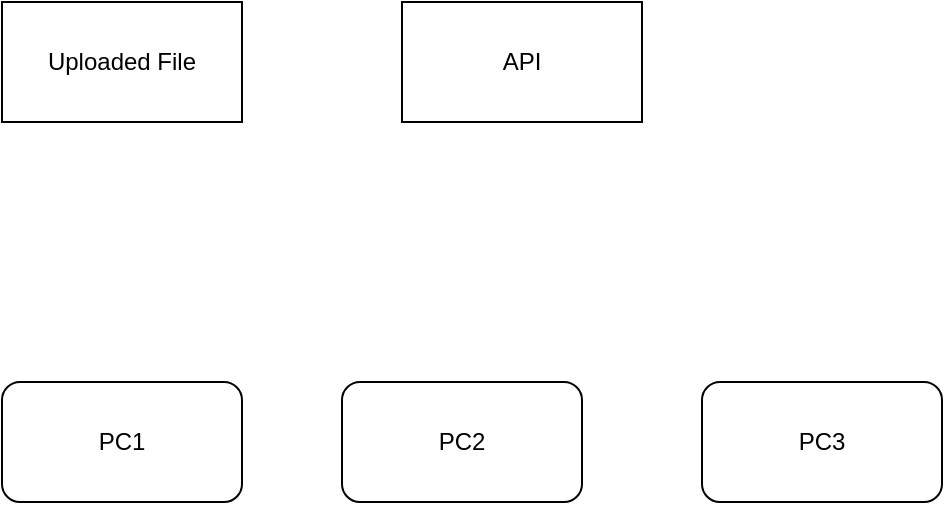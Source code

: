 <mxfile>
    <diagram id="wqjylIcHpH8TcPaYWdu_" name="第 1 页">
        <mxGraphModel dx="609" dy="629" grid="1" gridSize="10" guides="1" tooltips="1" connect="1" arrows="1" fold="1" page="1" pageScale="1" pageWidth="827" pageHeight="1169" math="0" shadow="0">
            <root>
                <mxCell id="0"/>
                <mxCell id="1" parent="0"/>
                <mxCell id="2" value="API" style="rounded=0;whiteSpace=wrap;html=1;" parent="1" vertex="1">
                    <mxGeometry x="280" y="60" width="120" height="60" as="geometry"/>
                </mxCell>
                <mxCell id="3" value="PC1" style="rounded=1;whiteSpace=wrap;html=1;" parent="1" vertex="1">
                    <mxGeometry x="80" y="250" width="120" height="60" as="geometry"/>
                </mxCell>
                <mxCell id="cWx4CqbCZd-RqHSJ3CVU-3" value="PC2" style="rounded=1;whiteSpace=wrap;html=1;" parent="1" vertex="1">
                    <mxGeometry x="250" y="250" width="120" height="60" as="geometry"/>
                </mxCell>
                <mxCell id="cWx4CqbCZd-RqHSJ3CVU-4" value="PC3" style="rounded=1;whiteSpace=wrap;html=1;" parent="1" vertex="1">
                    <mxGeometry x="430" y="250" width="120" height="60" as="geometry"/>
                </mxCell>
                <mxCell id="B-0B2JKVBKkJaplyU0__-5" value="Uploaded File" style="rounded=0;whiteSpace=wrap;html=1;" parent="1" vertex="1">
                    <mxGeometry x="80" y="60" width="120" height="60" as="geometry"/>
                </mxCell>
            </root>
        </mxGraphModel>
    </diagram>
    <diagram id="qG5kJsWLGydg1_OEoJtw" name="state mathine">
        <mxGraphModel dx="609" dy="629" grid="1" gridSize="10" guides="1" tooltips="1" connect="1" arrows="1" fold="1" page="1" pageScale="1" pageWidth="827" pageHeight="1169" math="0" shadow="0">
            <root>
                <mxCell id="0"/>
                <mxCell id="1" parent="0"/>
                <mxCell id="JC_-yRQ2hkJUoWALVg5E-91" value="" style="rounded=1;whiteSpace=wrap;html=1;fillColor=#60a917;fontColor=#ffffff;strokeColor=#2D7600;fillStyle=zigzag-line;" parent="1" vertex="1">
                    <mxGeometry x="598.5" y="1820" width="193" height="280" as="geometry"/>
                </mxCell>
                <mxCell id="JC_-yRQ2hkJUoWALVg5E-90" value="" style="rounded=1;whiteSpace=wrap;html=1;fillColor=#60a917;fontColor=#ffffff;strokeColor=#2D7600;fillStyle=zigzag-line;" parent="1" vertex="1">
                    <mxGeometry x="370" y="1612.5" width="210" height="335" as="geometry"/>
                </mxCell>
                <mxCell id="JC_-yRQ2hkJUoWALVg5E-41" value="End" style="ellipse;whiteSpace=wrap;html=1;rounded=1;" parent="1" vertex="1">
                    <mxGeometry x="700" y="890" width="80" height="80" as="geometry"/>
                </mxCell>
                <mxCell id="JC_-yRQ2hkJUoWALVg5E-60" value="" style="edgeStyle=none;html=1;" parent="1" source="JC_-yRQ2hkJUoWALVg5E-56" target="JC_-yRQ2hkJUoWALVg5E-59" edge="1">
                    <mxGeometry relative="1" as="geometry"/>
                </mxCell>
                <mxCell id="JC_-yRQ2hkJUoWALVg5E-56" value="Processing bookmarks" style="shape=process;whiteSpace=wrap;html=1;backgroundOutline=1;" parent="1" vertex="1">
                    <mxGeometry x="420" y="1750" width="120" height="60" as="geometry"/>
                </mxCell>
                <mxCell id="JC_-yRQ2hkJUoWALVg5E-58" style="edgeStyle=none;html=1;entryX=0.5;entryY=0;entryDx=0;entryDy=0;" parent="1" source="JC_-yRQ2hkJUoWALVg5E-57" target="JC_-yRQ2hkJUoWALVg5E-56" edge="1">
                    <mxGeometry relative="1" as="geometry"/>
                </mxCell>
                <mxCell id="JC_-yRQ2hkJUoWALVg5E-57" value="begin batch processing" style="shape=parallelogram;perimeter=parallelogramPerimeter;whiteSpace=wrap;html=1;fixedSize=1;" parent="1" vertex="1">
                    <mxGeometry x="420" y="1650" width="120" height="60" as="geometry"/>
                </mxCell>
                <mxCell id="JC_-yRQ2hkJUoWALVg5E-62" style="edgeStyle=none;html=1;" parent="1" source="JC_-yRQ2hkJUoWALVg5E-59" target="JC_-yRQ2hkJUoWALVg5E-61" edge="1">
                    <mxGeometry relative="1" as="geometry"/>
                </mxCell>
                <mxCell id="JC_-yRQ2hkJUoWALVg5E-80" style="edgeStyle=orthogonalEdgeStyle;curved=1;html=1;entryX=0.5;entryY=0;entryDx=0;entryDy=0;" parent="1" source="JC_-yRQ2hkJUoWALVg5E-59" target="JC_-yRQ2hkJUoWALVg5E-79" edge="1">
                    <mxGeometry relative="1" as="geometry"/>
                </mxCell>
                <mxCell id="JC_-yRQ2hkJUoWALVg5E-85" value="" style="edgeStyle=orthogonalEdgeStyle;curved=1;html=1;" parent="1" source="JC_-yRQ2hkJUoWALVg5E-59" target="JC_-yRQ2hkJUoWALVg5E-84" edge="1">
                    <mxGeometry relative="1" as="geometry"/>
                </mxCell>
                <mxCell id="JC_-yRQ2hkJUoWALVg5E-59" value="end batch &lt;br&gt;processing" style="shape=parallelogram;perimeter=parallelogramPerimeter;whiteSpace=wrap;html=1;fixedSize=1;" parent="1" vertex="1">
                    <mxGeometry x="420" y="1870" width="120" height="60" as="geometry"/>
                </mxCell>
                <mxCell id="JC_-yRQ2hkJUoWALVg5E-61" value="update ui" style="ellipse;shape=cloud;whiteSpace=wrap;html=1;" parent="1" vertex="1">
                    <mxGeometry x="230" y="1860" width="120" height="80" as="geometry"/>
                </mxCell>
                <mxCell id="JC_-yRQ2hkJUoWALVg5E-66" style="edgeStyle=none;html=1;entryX=0.5;entryY=0;entryDx=0;entryDy=0;" parent="1" source="JC_-yRQ2hkJUoWALVg5E-63" target="JC_-yRQ2hkJUoWALVg5E-57" edge="1">
                    <mxGeometry relative="1" as="geometry"/>
                </mxCell>
                <mxCell id="JC_-yRQ2hkJUoWALVg5E-69" value="Yes" style="edgeLabel;html=1;align=center;verticalAlign=middle;resizable=0;points=[];" parent="JC_-yRQ2hkJUoWALVg5E-66" vertex="1" connectable="0">
                    <mxGeometry x="-0.283" y="1" relative="1" as="geometry">
                        <mxPoint as="offset"/>
                    </mxGeometry>
                </mxCell>
                <mxCell id="JC_-yRQ2hkJUoWALVg5E-70" style="edgeStyle=orthogonalEdgeStyle;curved=1;html=1;entryX=0;entryY=0.5;entryDx=0;entryDy=0;exitX=1;exitY=0.5;exitDx=0;exitDy=0;" parent="1" source="JC_-yRQ2hkJUoWALVg5E-63" target="JC_-yRQ2hkJUoWALVg5E-71" edge="1">
                    <mxGeometry relative="1" as="geometry"/>
                </mxCell>
                <mxCell id="JC_-yRQ2hkJUoWALVg5E-72" value="No" style="edgeLabel;html=1;align=center;verticalAlign=middle;resizable=0;points=[];" parent="JC_-yRQ2hkJUoWALVg5E-70" vertex="1" connectable="0">
                    <mxGeometry x="-0.17" y="-2" relative="1" as="geometry">
                        <mxPoint as="offset"/>
                    </mxGeometry>
                </mxCell>
                <mxCell id="JC_-yRQ2hkJUoWALVg5E-63" value="the difference of two id is 1" style="rhombus;rounded=1;whiteSpace=wrap;html=1;autosize=1;" parent="1" vertex="1">
                    <mxGeometry x="397.5" y="1230" width="165" height="130" as="geometry"/>
                </mxCell>
                <mxCell id="JC_-yRQ2hkJUoWALVg5E-67" style="edgeStyle=orthogonalEdgeStyle;html=1;curved=1;exitX=0.5;exitY=1;exitDx=0;exitDy=0;" parent="1" source="JC_-yRQ2hkJUoWALVg5E-64" target="JC_-yRQ2hkJUoWALVg5E-57" edge="1">
                    <mxGeometry relative="1" as="geometry"/>
                </mxCell>
                <mxCell id="JC_-yRQ2hkJUoWALVg5E-64" value="end review" style="rounded=1;whiteSpace=wrap;html=1;" parent="1" vertex="1">
                    <mxGeometry x="640" y="1560" width="120" height="60" as="geometry"/>
                </mxCell>
                <mxCell id="JC_-yRQ2hkJUoWALVg5E-83" value="" style="edgeStyle=orthogonalEdgeStyle;curved=1;html=1;" parent="1" source="JC_-yRQ2hkJUoWALVg5E-68" target="JC_-yRQ2hkJUoWALVg5E-82" edge="1">
                    <mxGeometry relative="1" as="geometry"/>
                </mxCell>
                <mxCell id="JC_-yRQ2hkJUoWALVg5E-68" value="enter review" style="rounded=1;whiteSpace=wrap;html=1;" parent="1" vertex="1">
                    <mxGeometry x="640" y="1310" width="120" height="60" as="geometry"/>
                </mxCell>
                <mxCell id="JC_-yRQ2hkJUoWALVg5E-73" style="edgeStyle=orthogonalEdgeStyle;curved=1;html=1;" parent="1" source="JC_-yRQ2hkJUoWALVg5E-71" target="JC_-yRQ2hkJUoWALVg5E-68" edge="1">
                    <mxGeometry relative="1" as="geometry"/>
                </mxCell>
                <mxCell id="JC_-yRQ2hkJUoWALVg5E-71" value="need review" style="rounded=1;whiteSpace=wrap;html=1;" parent="1" vertex="1">
                    <mxGeometry x="640" y="1190" width="120" height="60" as="geometry"/>
                </mxCell>
                <mxCell id="JC_-yRQ2hkJUoWALVg5E-75" style="edgeStyle=orthogonalEdgeStyle;curved=1;html=1;entryX=0.5;entryY=0;entryDx=0;entryDy=0;" parent="1" source="JC_-yRQ2hkJUoWALVg5E-74" target="JC_-yRQ2hkJUoWALVg5E-94" edge="1">
                    <mxGeometry relative="1" as="geometry"/>
                </mxCell>
                <mxCell id="JC_-yRQ2hkJUoWALVg5E-78" value="NO" style="edgeLabel;html=1;align=center;verticalAlign=middle;resizable=0;points=[];" parent="JC_-yRQ2hkJUoWALVg5E-75" vertex="1" connectable="0">
                    <mxGeometry x="-0.23" y="2" relative="1" as="geometry">
                        <mxPoint as="offset"/>
                    </mxGeometry>
                </mxCell>
                <mxCell id="JC_-yRQ2hkJUoWALVg5E-76" style="edgeStyle=orthogonalEdgeStyle;curved=1;html=1;" parent="1" source="JC_-yRQ2hkJUoWALVg5E-74" target="JC_-yRQ2hkJUoWALVg5E-41" edge="1">
                    <mxGeometry relative="1" as="geometry"/>
                </mxCell>
                <mxCell id="JC_-yRQ2hkJUoWALVg5E-77" value="YES" style="edgeLabel;html=1;align=center;verticalAlign=middle;resizable=0;points=[];" parent="JC_-yRQ2hkJUoWALVg5E-76" vertex="1" connectable="0">
                    <mxGeometry x="-0.331" y="2" relative="1" as="geometry">
                        <mxPoint y="1" as="offset"/>
                    </mxGeometry>
                </mxCell>
                <mxCell id="JC_-yRQ2hkJUoWALVg5E-74" value="the two id is same" style="rhombus;whiteSpace=wrap;html=1;autosize=1;" parent="1" vertex="1">
                    <mxGeometry x="420" y="870" width="120" height="120" as="geometry"/>
                </mxCell>
                <mxCell id="JC_-yRQ2hkJUoWALVg5E-79" value="End" style="ellipse;whiteSpace=wrap;html=1;" parent="1" vertex="1">
                    <mxGeometry x="440" y="2130" width="80" height="80" as="geometry"/>
                </mxCell>
                <mxCell id="JC_-yRQ2hkJUoWALVg5E-86" style="edgeStyle=orthogonalEdgeStyle;curved=1;html=1;entryX=0.5;entryY=0;entryDx=0;entryDy=0;" parent="1" source="JC_-yRQ2hkJUoWALVg5E-82" target="JC_-yRQ2hkJUoWALVg5E-64" edge="1">
                    <mxGeometry relative="1" as="geometry"/>
                </mxCell>
                <mxCell id="JC_-yRQ2hkJUoWALVg5E-82" value="update review result&lt;br&gt;may has difference" style="whiteSpace=wrap;html=1;rounded=1;" parent="1" vertex="1">
                    <mxGeometry x="820" y="1450" width="120" height="60" as="geometry"/>
                </mxCell>
                <mxCell id="JC_-yRQ2hkJUoWALVg5E-88" style="edgeStyle=orthogonalEdgeStyle;curved=1;html=1;" parent="1" source="JC_-yRQ2hkJUoWALVg5E-84" target="JC_-yRQ2hkJUoWALVg5E-87" edge="1">
                    <mxGeometry relative="1" as="geometry"/>
                </mxCell>
                <mxCell id="JC_-yRQ2hkJUoWALVg5E-84" value="upload merged state" style="shape=parallelogram;perimeter=parallelogramPerimeter;whiteSpace=wrap;html=1;fixedSize=1;" parent="1" vertex="1">
                    <mxGeometry x="620" y="1870" width="150" height="60" as="geometry"/>
                </mxCell>
                <mxCell id="JC_-yRQ2hkJUoWALVg5E-89" style="edgeStyle=orthogonalEdgeStyle;curved=1;html=1;entryX=0.5;entryY=0;entryDx=0;entryDy=0;" parent="1" source="JC_-yRQ2hkJUoWALVg5E-87" target="JC_-yRQ2hkJUoWALVg5E-79" edge="1">
                    <mxGeometry relative="1" as="geometry"/>
                </mxCell>
                <mxCell id="JC_-yRQ2hkJUoWALVg5E-87" value="increase id" style="shape=parallelogram;perimeter=parallelogramPerimeter;whiteSpace=wrap;html=1;fixedSize=1;" parent="1" vertex="1">
                    <mxGeometry x="620" y="1980" width="150" height="60" as="geometry"/>
                </mxCell>
                <mxCell id="JC_-yRQ2hkJUoWALVg5E-93" style="edgeStyle=orthogonalEdgeStyle;curved=1;html=1;" parent="1" source="JC_-yRQ2hkJUoWALVg5E-92" target="JC_-yRQ2hkJUoWALVg5E-74" edge="1">
                    <mxGeometry relative="1" as="geometry"/>
                </mxCell>
                <mxCell id="JC_-yRQ2hkJUoWALVg5E-92" value="get remote id" style="rounded=1;whiteSpace=wrap;html=1;fillStyle=zigzag-line;" parent="1" vertex="1">
                    <mxGeometry x="420" y="750" width="120" height="60" as="geometry"/>
                </mxCell>
                <mxCell id="JC_-yRQ2hkJUoWALVg5E-95" style="edgeStyle=orthogonalEdgeStyle;curved=1;html=1;entryX=0.5;entryY=0;entryDx=0;entryDy=0;" parent="1" source="JC_-yRQ2hkJUoWALVg5E-94" target="JC_-yRQ2hkJUoWALVg5E-63" edge="1">
                    <mxGeometry relative="1" as="geometry"/>
                </mxCell>
                <mxCell id="JC_-yRQ2hkJUoWALVg5E-94" value="get latest record" style="rounded=1;whiteSpace=wrap;html=1;fillStyle=zigzag-line;" parent="1" vertex="1">
                    <mxGeometry x="420" y="1090" width="120" height="60" as="geometry"/>
                </mxCell>
                <mxCell id="JC_-yRQ2hkJUoWALVg5E-98" style="edgeStyle=orthogonalEdgeStyle;curved=1;html=1;" parent="1" source="JC_-yRQ2hkJUoWALVg5E-97" target="JC_-yRQ2hkJUoWALVg5E-92" edge="1">
                    <mxGeometry relative="1" as="geometry"/>
                </mxCell>
                <mxCell id="JC_-yRQ2hkJUoWALVg5E-97" value="Start" style="ellipse;whiteSpace=wrap;html=1;aspect=fixed;fillStyle=zigzag-line;" parent="1" vertex="1">
                    <mxGeometry x="455" y="640" width="50" height="50" as="geometry"/>
                </mxCell>
            </root>
        </mxGraphModel>
    </diagram>
</mxfile>